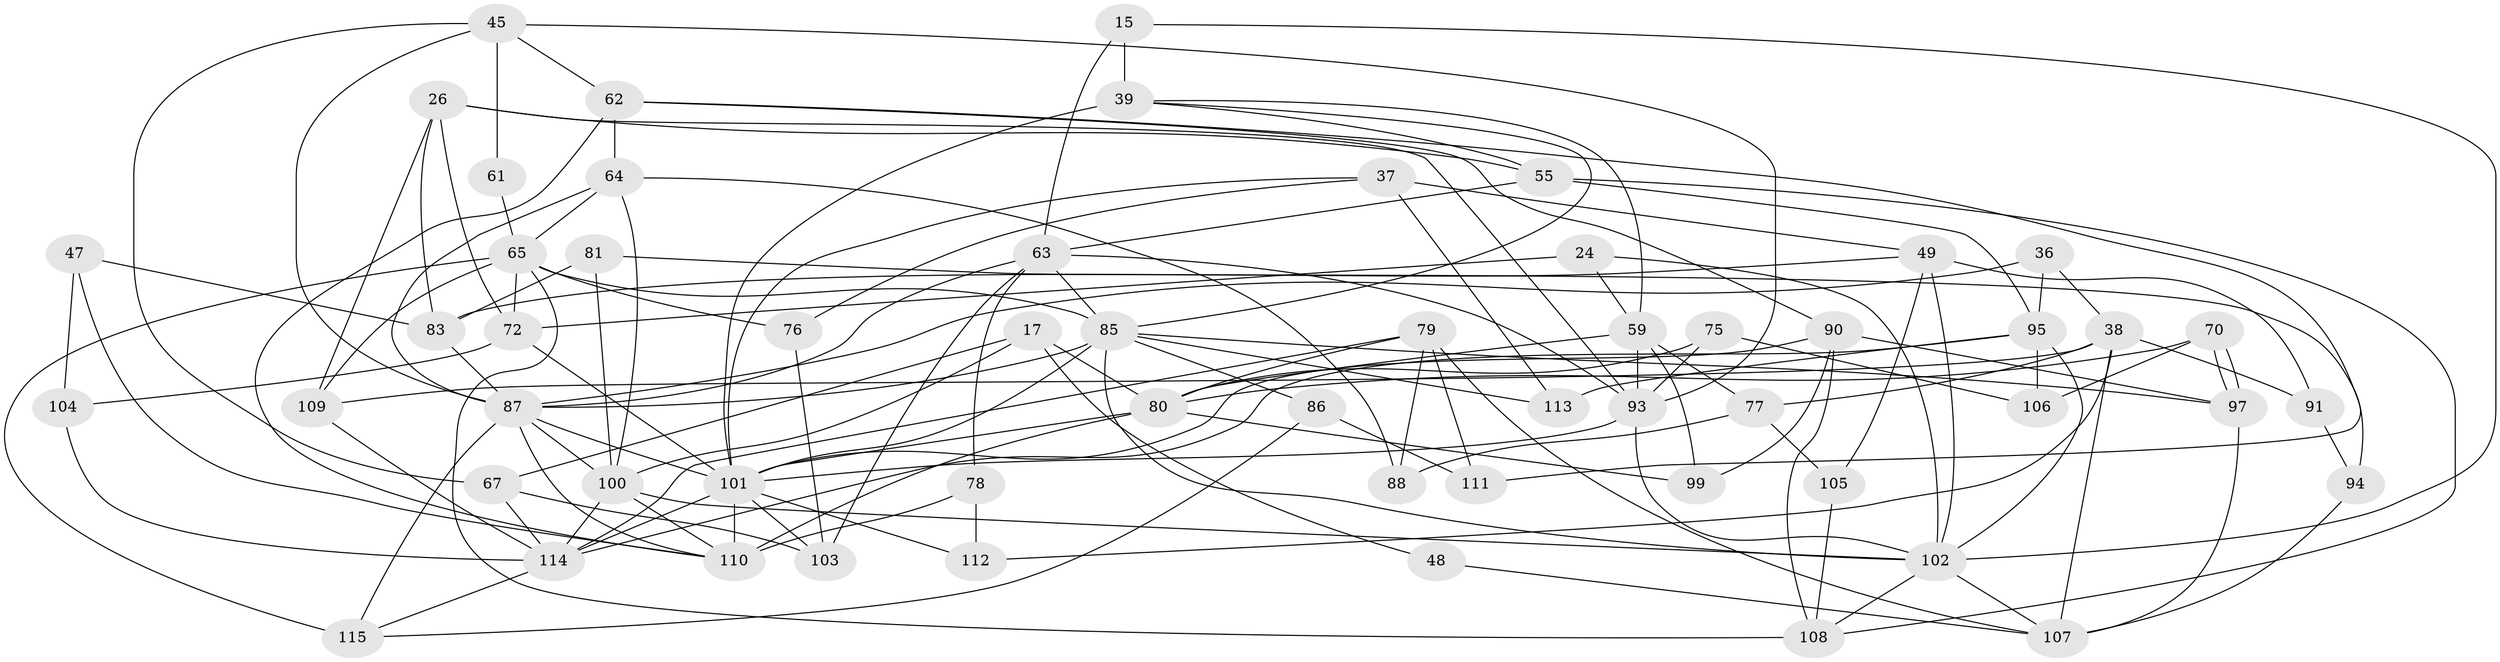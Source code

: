 // original degree distribution, {4: 0.2956521739130435, 6: 0.06086956521739131, 3: 0.30434782608695654, 2: 0.06956521739130435, 5: 0.24347826086956523, 7: 0.02608695652173913}
// Generated by graph-tools (version 1.1) at 2025/50/03/09/25 04:50:16]
// undirected, 57 vertices, 137 edges
graph export_dot {
graph [start="1"]
  node [color=gray90,style=filled];
  15;
  17;
  24;
  26;
  36;
  37 [super="+27"];
  38 [super="+34"];
  39 [super="+20"];
  45 [super="+10"];
  47 [super="+30"];
  48;
  49;
  55 [super="+23"];
  59 [super="+19"];
  61;
  62;
  63 [super="+1+52"];
  64;
  65 [super="+58"];
  67;
  70;
  72 [super="+44+31"];
  75;
  76 [super="+7"];
  77;
  78 [super="+56"];
  79;
  80 [super="+16+66"];
  81 [super="+69"];
  83;
  85 [super="+32+51"];
  86;
  87 [super="+68+71+57"];
  88;
  90;
  91;
  93 [super="+60"];
  94;
  95 [super="+84+74"];
  97 [super="+13"];
  99;
  100 [super="+92"];
  101 [super="+9+3+18+73+43"];
  102 [super="+96"];
  103;
  104;
  105;
  106;
  107 [super="+42"];
  108 [super="+53"];
  109;
  110 [super="+41+98"];
  111;
  112 [super="+6"];
  113;
  114 [super="+89"];
  115;
  15 -- 63;
  15 -- 102;
  15 -- 39;
  17 -- 100;
  17 -- 48;
  17 -- 67;
  17 -- 80 [weight=2];
  24 -- 59 [weight=2];
  24 -- 72;
  24 -- 102;
  26 -- 109;
  26 -- 55;
  26 -- 83;
  26 -- 93;
  26 -- 72;
  36 -- 38;
  36 -- 95;
  36 -- 87;
  37 -- 49;
  37 -- 113 [weight=2];
  37 -- 76;
  37 -- 101;
  38 -- 77;
  38 -- 91;
  38 -- 107 [weight=2];
  38 -- 112;
  38 -- 109;
  39 -- 59;
  39 -- 55;
  39 -- 101 [weight=3];
  39 -- 85;
  45 -- 62;
  45 -- 67;
  45 -- 61;
  45 -- 93;
  45 -- 87;
  47 -- 110 [weight=2];
  47 -- 104;
  47 -- 83;
  48 -- 107;
  49 -- 83;
  49 -- 102;
  49 -- 91;
  49 -- 105;
  55 -- 108;
  55 -- 63;
  55 -- 95;
  59 -- 77;
  59 -- 99 [weight=2];
  59 -- 93 [weight=2];
  59 -- 80;
  61 -- 65;
  62 -- 111;
  62 -- 64;
  62 -- 90;
  62 -- 110;
  63 -- 103;
  63 -- 93 [weight=3];
  63 -- 78 [weight=2];
  63 -- 85;
  63 -- 87;
  64 -- 65;
  64 -- 88;
  64 -- 100;
  64 -- 87;
  65 -- 85 [weight=2];
  65 -- 76;
  65 -- 115;
  65 -- 109;
  65 -- 72;
  65 -- 108;
  67 -- 114;
  67 -- 103;
  70 -- 97;
  70 -- 97;
  70 -- 80;
  70 -- 106;
  72 -- 101 [weight=2];
  72 -- 104;
  75 -- 106;
  75 -- 93;
  75 -- 80;
  76 -- 103;
  77 -- 105;
  77 -- 88;
  78 -- 112;
  78 -- 110 [weight=2];
  79 -- 107;
  79 -- 88;
  79 -- 111;
  79 -- 114;
  79 -- 80;
  80 -- 99;
  80 -- 101;
  80 -- 110 [weight=2];
  81 -- 100 [weight=2];
  81 -- 94 [weight=2];
  81 -- 83;
  83 -- 87;
  85 -- 102 [weight=3];
  85 -- 97;
  85 -- 101 [weight=2];
  85 -- 113 [weight=2];
  85 -- 86;
  85 -- 87 [weight=4];
  86 -- 115;
  86 -- 111;
  87 -- 100 [weight=2];
  87 -- 110;
  87 -- 115 [weight=2];
  87 -- 101;
  90 -- 99;
  90 -- 108;
  90 -- 101;
  90 -- 97;
  91 -- 94;
  93 -- 101;
  93 -- 102;
  94 -- 107;
  95 -- 102 [weight=3];
  95 -- 114;
  95 -- 113;
  95 -- 106;
  97 -- 107;
  100 -- 102 [weight=2];
  100 -- 110;
  100 -- 114;
  101 -- 112;
  101 -- 110 [weight=3];
  101 -- 114 [weight=2];
  101 -- 103;
  102 -- 107 [weight=2];
  102 -- 108;
  104 -- 114;
  105 -- 108;
  109 -- 114 [weight=2];
  114 -- 115;
}
